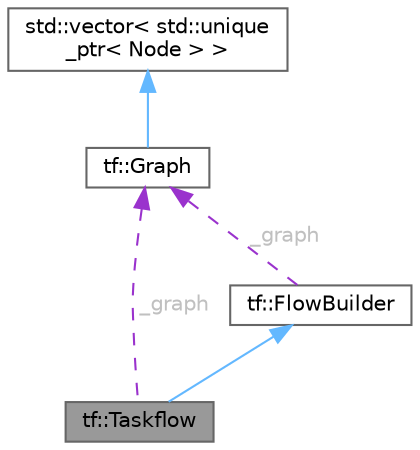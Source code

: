 digraph "tf::Taskflow"
{
 // LATEX_PDF_SIZE
  bgcolor="transparent";
  edge [fontname=Helvetica,fontsize=10,labelfontname=Helvetica,labelfontsize=10];
  node [fontname=Helvetica,fontsize=10,shape=box,height=0.2,width=0.4];
  Node1 [id="Node000001",label="tf::Taskflow",height=0.2,width=0.4,color="gray40", fillcolor="grey60", style="filled", fontcolor="black",tooltip="class to create a taskflow object"];
  Node2 -> Node1 [id="edge1_Node000001_Node000002",dir="back",color="steelblue1",style="solid",tooltip=" "];
  Node2 [id="Node000002",label="tf::FlowBuilder",height=0.2,width=0.4,color="gray40", fillcolor="white", style="filled",URL="$classtf_1_1_flow_builder.html",tooltip="class to build a task dependency graph"];
  Node3 -> Node2 [id="edge2_Node000002_Node000003",dir="back",color="darkorchid3",style="dashed",tooltip=" ",label=" _graph",fontcolor="grey" ];
  Node3 [id="Node000003",label="tf::Graph",height=0.2,width=0.4,color="gray40", fillcolor="white", style="filled",URL="$classtf_1_1_graph.html",tooltip="class to create a graph object"];
  Node4 -> Node3 [id="edge3_Node000003_Node000004",dir="back",color="steelblue1",style="solid",tooltip=" "];
  Node4 [id="Node000004",label="std::vector\< std::unique\l_ptr\< Node \> \>",height=0.2,width=0.4,color="gray40", fillcolor="white", style="filled",tooltip=" "];
  Node3 -> Node1 [id="edge4_Node000001_Node000003",dir="back",color="darkorchid3",style="dashed",tooltip=" ",label=" _graph",fontcolor="grey" ];
}
